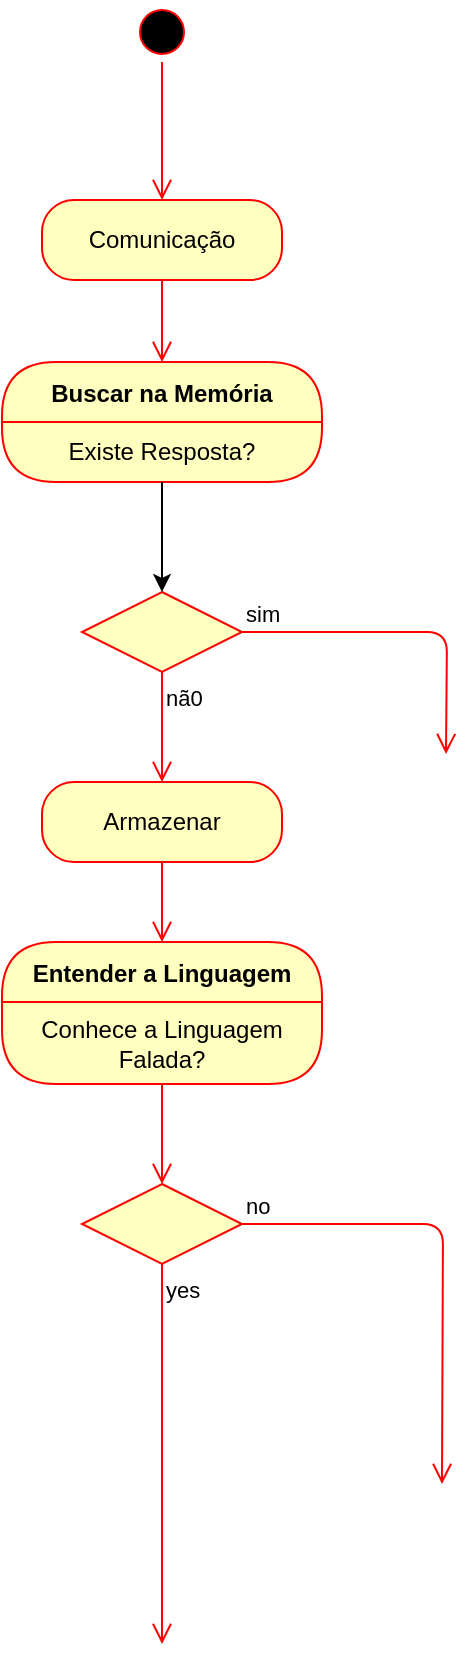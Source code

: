 <mxfile>
    <diagram id="ajJ6zpVRrcrcCG0nuid9" name="Página-1">
        <mxGraphModel dx="542" dy="623" grid="0" gridSize="10" guides="1" tooltips="1" connect="1" arrows="1" fold="1" page="1" pageScale="1" pageWidth="827" pageHeight="1169" math="0" shadow="0">
            <root>
                <mxCell id="0"/>
                <mxCell id="1" parent="0"/>
                <mxCell id="2" value="" style="ellipse;html=1;shape=startState;fillColor=#000000;strokeColor=#ff0000;" vertex="1" parent="1">
                    <mxGeometry x="399" y="27" width="30" height="30" as="geometry"/>
                </mxCell>
                <mxCell id="3" value="" style="edgeStyle=orthogonalEdgeStyle;html=1;verticalAlign=bottom;endArrow=open;endSize=8;strokeColor=#ff0000;entryX=0.5;entryY=0;entryDx=0;entryDy=0;" edge="1" source="2" parent="1" target="4">
                    <mxGeometry relative="1" as="geometry">
                        <mxPoint x="414" y="117" as="targetPoint"/>
                    </mxGeometry>
                </mxCell>
                <mxCell id="4" value="Comunicação" style="rounded=1;whiteSpace=wrap;html=1;arcSize=40;fontColor=#000000;fillColor=#ffffc0;strokeColor=#ff0000;" vertex="1" parent="1">
                    <mxGeometry x="354" y="126" width="120" height="40" as="geometry"/>
                </mxCell>
                <mxCell id="5" value="" style="edgeStyle=orthogonalEdgeStyle;html=1;verticalAlign=bottom;endArrow=open;endSize=8;strokeColor=#ff0000;entryX=0.5;entryY=0;entryDx=0;entryDy=0;" edge="1" source="4" parent="1" target="6">
                    <mxGeometry relative="1" as="geometry">
                        <mxPoint x="416" y="221" as="targetPoint"/>
                    </mxGeometry>
                </mxCell>
                <mxCell id="6" value="Buscar na Memória" style="swimlane;fontStyle=1;align=center;verticalAlign=middle;childLayout=stackLayout;horizontal=1;startSize=30;horizontalStack=0;resizeParent=0;resizeLast=1;container=0;fontColor=#000000;collapsible=0;rounded=1;arcSize=30;strokeColor=#ff0000;fillColor=#ffffc0;swimlaneFillColor=#ffffc0;dropTarget=0;" vertex="1" parent="1">
                    <mxGeometry x="334" y="207" width="160" height="60" as="geometry"/>
                </mxCell>
                <mxCell id="7" value="Existe Resposta?" style="text;html=1;strokeColor=none;fillColor=none;align=center;verticalAlign=middle;spacingLeft=4;spacingRight=4;whiteSpace=wrap;overflow=hidden;rotatable=0;fontColor=#000000;" vertex="1" parent="6">
                    <mxGeometry y="30" width="160" height="30" as="geometry"/>
                </mxCell>
                <mxCell id="11" value="" style="rhombus;whiteSpace=wrap;html=1;fillColor=#ffffc0;strokeColor=#ff0000;" vertex="1" parent="1">
                    <mxGeometry x="374" y="322" width="80" height="40" as="geometry"/>
                </mxCell>
                <mxCell id="12" value="sim" style="edgeStyle=orthogonalEdgeStyle;html=1;align=left;verticalAlign=bottom;endArrow=open;endSize=8;strokeColor=#ff0000;" edge="1" source="11" parent="1">
                    <mxGeometry x="-1" relative="1" as="geometry">
                        <mxPoint x="556" y="403" as="targetPoint"/>
                    </mxGeometry>
                </mxCell>
                <mxCell id="13" value="nã0" style="edgeStyle=orthogonalEdgeStyle;html=1;align=left;verticalAlign=top;endArrow=open;endSize=8;strokeColor=#ff0000;entryX=0.5;entryY=0;entryDx=0;entryDy=0;" edge="1" source="11" parent="1" target="16">
                    <mxGeometry x="-1" relative="1" as="geometry">
                        <mxPoint x="414" y="483" as="targetPoint"/>
                    </mxGeometry>
                </mxCell>
                <mxCell id="15" style="edgeStyle=none;html=1;exitX=0.5;exitY=1;exitDx=0;exitDy=0;entryX=0.5;entryY=0;entryDx=0;entryDy=0;" edge="1" parent="1" source="7" target="11">
                    <mxGeometry relative="1" as="geometry"/>
                </mxCell>
                <mxCell id="16" value="Armazenar" style="rounded=1;whiteSpace=wrap;html=1;arcSize=40;fontColor=#000000;fillColor=#ffffc0;strokeColor=#ff0000;" vertex="1" parent="1">
                    <mxGeometry x="354" y="417" width="120" height="40" as="geometry"/>
                </mxCell>
                <mxCell id="17" value="" style="edgeStyle=orthogonalEdgeStyle;html=1;verticalAlign=bottom;endArrow=open;endSize=8;strokeColor=#ff0000;entryX=0.5;entryY=0;entryDx=0;entryDy=0;" edge="1" source="16" parent="1" target="18">
                    <mxGeometry relative="1" as="geometry">
                        <mxPoint x="414" y="523" as="targetPoint"/>
                    </mxGeometry>
                </mxCell>
                <mxCell id="18" value="Entender a Linguagem" style="swimlane;fontStyle=1;align=center;verticalAlign=middle;childLayout=stackLayout;horizontal=1;startSize=30;horizontalStack=0;resizeParent=0;resizeLast=1;container=0;fontColor=#000000;collapsible=0;rounded=1;arcSize=30;strokeColor=#ff0000;fillColor=#ffffc0;swimlaneFillColor=#ffffc0;dropTarget=0;" vertex="1" parent="1">
                    <mxGeometry x="334" y="497" width="160" height="71" as="geometry"/>
                </mxCell>
                <mxCell id="19" value="Conhece a Linguagem Falada?" style="text;html=1;strokeColor=none;fillColor=none;align=center;verticalAlign=middle;spacingLeft=4;spacingRight=4;whiteSpace=wrap;overflow=hidden;rotatable=0;fontColor=#000000;" vertex="1" parent="18">
                    <mxGeometry y="30" width="160" height="41" as="geometry"/>
                </mxCell>
                <mxCell id="20" value="" style="edgeStyle=orthogonalEdgeStyle;html=1;verticalAlign=bottom;endArrow=open;endSize=8;strokeColor=#ff0000;entryX=0.5;entryY=0;entryDx=0;entryDy=0;" edge="1" source="18" parent="1" target="24">
                    <mxGeometry relative="1" as="geometry">
                        <mxPoint x="414" y="686" as="targetPoint"/>
                    </mxGeometry>
                </mxCell>
                <mxCell id="24" value="" style="rhombus;whiteSpace=wrap;html=1;fillColor=#ffffc0;strokeColor=#ff0000;" vertex="1" parent="1">
                    <mxGeometry x="374" y="618" width="80" height="40" as="geometry"/>
                </mxCell>
                <mxCell id="25" value="no" style="edgeStyle=orthogonalEdgeStyle;html=1;align=left;verticalAlign=bottom;endArrow=open;endSize=8;strokeColor=#ff0000;" edge="1" source="24" parent="1">
                    <mxGeometry x="-1" relative="1" as="geometry">
                        <mxPoint x="554" y="768" as="targetPoint"/>
                    </mxGeometry>
                </mxCell>
                <mxCell id="26" value="yes" style="edgeStyle=orthogonalEdgeStyle;html=1;align=left;verticalAlign=top;endArrow=open;endSize=8;strokeColor=#ff0000;" edge="1" source="24" parent="1">
                    <mxGeometry x="-1" relative="1" as="geometry">
                        <mxPoint x="414" y="848" as="targetPoint"/>
                    </mxGeometry>
                </mxCell>
            </root>
        </mxGraphModel>
    </diagram>
</mxfile>